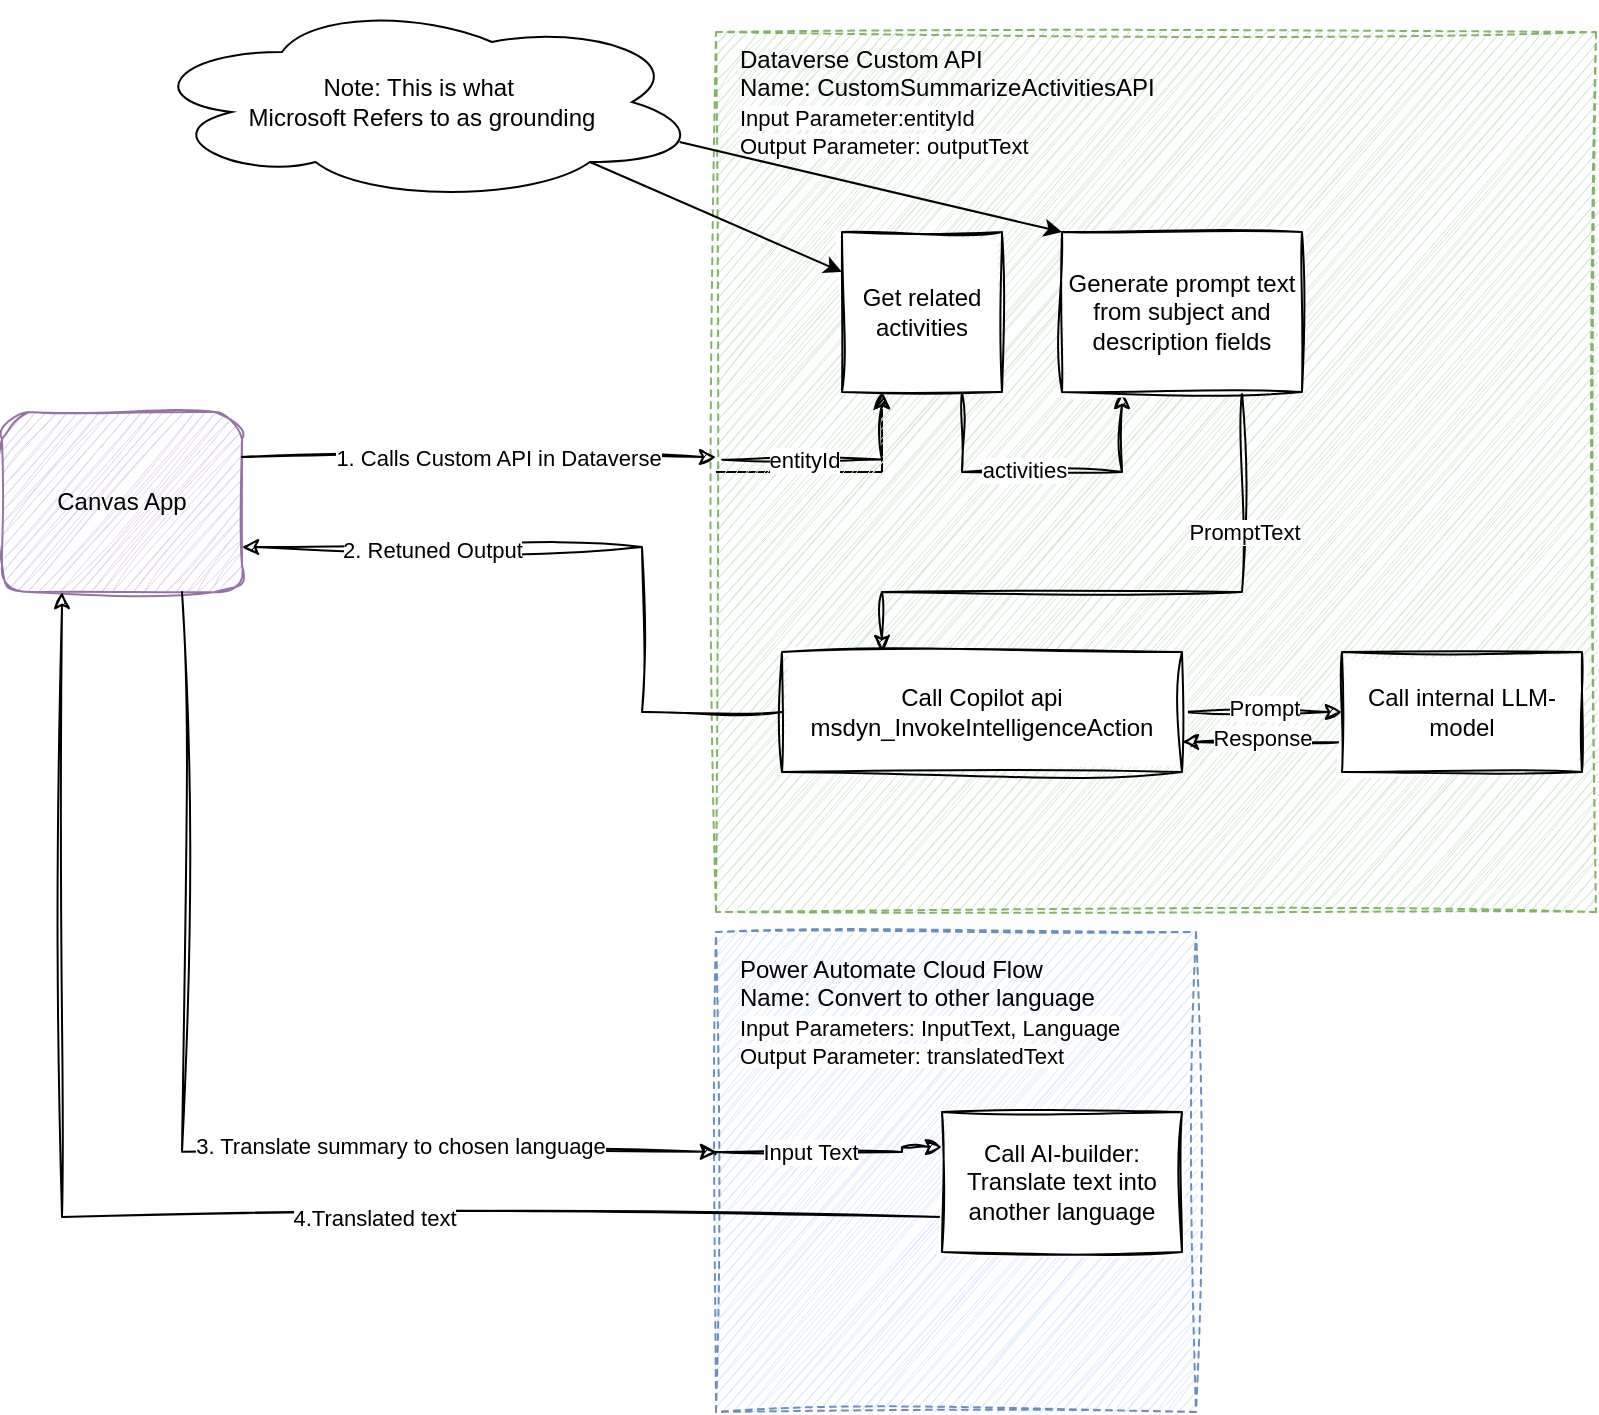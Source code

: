 <mxfile version="22.1.11" type="device">
  <diagram name="Page-1" id="a4FQxj2U6xWuOFuqYyEu">
    <mxGraphModel dx="1002" dy="535" grid="1" gridSize="10" guides="1" tooltips="1" connect="1" arrows="1" fold="1" page="1" pageScale="1" pageWidth="827" pageHeight="1169" math="0" shadow="0">
      <root>
        <mxCell id="0" />
        <mxCell id="1" parent="0" />
        <mxCell id="nQ7HZZswUodNL_FGGqRY-30" value="" style="whiteSpace=wrap;html=1;aspect=fixed;dashed=1;sketch=1;curveFitting=1;jiggle=2;fillColor=#dae8fc;strokeColor=#6c8ebf;" vertex="1" parent="1">
          <mxGeometry x="387" y="470" width="240" height="240" as="geometry" />
        </mxCell>
        <mxCell id="nQ7HZZswUodNL_FGGqRY-1" value="Canvas App" style="rounded=1;whiteSpace=wrap;html=1;sketch=1;curveFitting=1;jiggle=2;fillColor=#e1d5e7;strokeColor=#9673a6;" vertex="1" parent="1">
          <mxGeometry x="30" y="210" width="120" height="90" as="geometry" />
        </mxCell>
        <mxCell id="nQ7HZZswUodNL_FGGqRY-8" style="edgeStyle=orthogonalEdgeStyle;rounded=0;orthogonalLoop=1;jettySize=auto;html=1;exitX=0;exitY=0.5;exitDx=0;exitDy=0;entryX=0.25;entryY=1;entryDx=0;entryDy=0;" edge="1" parent="1" source="nQ7HZZswUodNL_FGGqRY-3" target="nQ7HZZswUodNL_FGGqRY-7">
          <mxGeometry relative="1" as="geometry">
            <Array as="points">
              <mxPoint x="470" y="240" />
            </Array>
          </mxGeometry>
        </mxCell>
        <mxCell id="nQ7HZZswUodNL_FGGqRY-3" value="" style="whiteSpace=wrap;html=1;aspect=fixed;dashed=1;sketch=1;curveFitting=1;jiggle=2;fillColor=#d5e8d4;strokeColor=#82b366;" vertex="1" parent="1">
          <mxGeometry x="387" y="20" width="440" height="440" as="geometry" />
        </mxCell>
        <mxCell id="nQ7HZZswUodNL_FGGqRY-4" value="Dataverse Custom API&lt;br&gt;Name: CustomSummarizeActivitiesAPI&lt;br style=&quot;border-color: var(--border-color); font-size: 11px;&quot;&gt;&lt;span style=&quot;font-size: 11px; background-color: rgb(255, 255, 255);&quot;&gt;Input Parameter:entityId&lt;br&gt;Output Parameter: outputText&lt;br&gt;&lt;/span&gt;" style="text;html=1;strokeColor=none;fillColor=none;align=left;verticalAlign=middle;whiteSpace=wrap;rounded=0;" vertex="1" parent="1">
          <mxGeometry x="397" y="20" width="223" height="70" as="geometry" />
        </mxCell>
        <mxCell id="nQ7HZZswUodNL_FGGqRY-11" style="edgeStyle=orthogonalEdgeStyle;rounded=0;orthogonalLoop=1;jettySize=auto;html=1;exitX=0.75;exitY=1;exitDx=0;exitDy=0;entryX=0.25;entryY=1;entryDx=0;entryDy=0;sketch=1;curveFitting=1;jiggle=2;" edge="1" parent="1" source="nQ7HZZswUodNL_FGGqRY-7" target="nQ7HZZswUodNL_FGGqRY-12">
          <mxGeometry relative="1" as="geometry">
            <mxPoint x="570" y="220" as="targetPoint" />
            <Array as="points">
              <mxPoint x="510" y="240" />
              <mxPoint x="590" y="240" />
            </Array>
          </mxGeometry>
        </mxCell>
        <mxCell id="nQ7HZZswUodNL_FGGqRY-16" value="activities" style="edgeLabel;html=1;align=center;verticalAlign=middle;resizable=0;points=[];" vertex="1" connectable="0" parent="nQ7HZZswUodNL_FGGqRY-11">
          <mxGeometry x="-0.11" y="1" relative="1" as="geometry">
            <mxPoint as="offset" />
          </mxGeometry>
        </mxCell>
        <mxCell id="nQ7HZZswUodNL_FGGqRY-7" value="Get related activities" style="whiteSpace=wrap;html=1;aspect=fixed;sketch=1;curveFitting=1;jiggle=2;" vertex="1" parent="1">
          <mxGeometry x="450" y="120" width="80" height="80" as="geometry" />
        </mxCell>
        <mxCell id="nQ7HZZswUodNL_FGGqRY-9" style="edgeStyle=orthogonalEdgeStyle;rounded=0;orthogonalLoop=1;jettySize=auto;html=1;entryX=0.25;entryY=1;entryDx=0;entryDy=0;exitX=0.007;exitY=0.486;exitDx=0;exitDy=0;exitPerimeter=0;sketch=1;curveFitting=1;jiggle=2;" edge="1" parent="1" source="nQ7HZZswUodNL_FGGqRY-3" target="nQ7HZZswUodNL_FGGqRY-7">
          <mxGeometry relative="1" as="geometry">
            <mxPoint x="410" y="240" as="sourcePoint" />
            <Array as="points">
              <mxPoint x="470" y="234" />
            </Array>
          </mxGeometry>
        </mxCell>
        <mxCell id="nQ7HZZswUodNL_FGGqRY-15" value="entityId" style="edgeLabel;html=1;align=center;verticalAlign=middle;resizable=0;points=[];" vertex="1" connectable="0" parent="nQ7HZZswUodNL_FGGqRY-9">
          <mxGeometry x="-0.281" relative="1" as="geometry">
            <mxPoint as="offset" />
          </mxGeometry>
        </mxCell>
        <mxCell id="nQ7HZZswUodNL_FGGqRY-14" style="edgeStyle=orthogonalEdgeStyle;rounded=0;orthogonalLoop=1;jettySize=auto;html=1;exitX=0.75;exitY=1;exitDx=0;exitDy=0;entryX=0.25;entryY=0;entryDx=0;entryDy=0;sketch=1;curveFitting=1;jiggle=2;" edge="1" parent="1" source="nQ7HZZswUodNL_FGGqRY-12" target="nQ7HZZswUodNL_FGGqRY-13">
          <mxGeometry relative="1" as="geometry">
            <Array as="points">
              <mxPoint x="650" y="300" />
              <mxPoint x="470" y="300" />
            </Array>
          </mxGeometry>
        </mxCell>
        <mxCell id="nQ7HZZswUodNL_FGGqRY-17" value="PromptText" style="edgeLabel;html=1;align=center;verticalAlign=middle;resizable=0;points=[];" vertex="1" connectable="0" parent="nQ7HZZswUodNL_FGGqRY-14">
          <mxGeometry x="-0.551" y="1" relative="1" as="geometry">
            <mxPoint as="offset" />
          </mxGeometry>
        </mxCell>
        <mxCell id="nQ7HZZswUodNL_FGGqRY-12" value="Generate prompt text from subject and description fields" style="rounded=0;whiteSpace=wrap;html=1;sketch=1;curveFitting=1;jiggle=2;" vertex="1" parent="1">
          <mxGeometry x="560" y="120" width="120" height="80" as="geometry" />
        </mxCell>
        <mxCell id="nQ7HZZswUodNL_FGGqRY-19" value="" style="edgeStyle=orthogonalEdgeStyle;rounded=0;orthogonalLoop=1;jettySize=auto;html=1;sketch=1;curveFitting=1;jiggle=2;" edge="1" parent="1" source="nQ7HZZswUodNL_FGGqRY-13" target="nQ7HZZswUodNL_FGGqRY-18">
          <mxGeometry relative="1" as="geometry" />
        </mxCell>
        <mxCell id="nQ7HZZswUodNL_FGGqRY-26" value="Prompt" style="edgeLabel;html=1;align=center;verticalAlign=middle;resizable=0;points=[];" vertex="1" connectable="0" parent="nQ7HZZswUodNL_FGGqRY-19">
          <mxGeometry x="0.007" y="2" relative="1" as="geometry">
            <mxPoint as="offset" />
          </mxGeometry>
        </mxCell>
        <mxCell id="nQ7HZZswUodNL_FGGqRY-28" style="edgeStyle=orthogonalEdgeStyle;rounded=0;orthogonalLoop=1;jettySize=auto;html=1;exitX=0;exitY=0.5;exitDx=0;exitDy=0;entryX=1;entryY=0.75;entryDx=0;entryDy=0;sketch=1;curveFitting=1;jiggle=2;" edge="1" parent="1" source="nQ7HZZswUodNL_FGGqRY-13" target="nQ7HZZswUodNL_FGGqRY-1">
          <mxGeometry relative="1" as="geometry">
            <Array as="points">
              <mxPoint x="350" y="360" />
              <mxPoint x="350" y="278" />
            </Array>
          </mxGeometry>
        </mxCell>
        <mxCell id="nQ7HZZswUodNL_FGGqRY-29" value="2. Retuned Output" style="edgeLabel;html=1;align=center;verticalAlign=middle;resizable=0;points=[];" vertex="1" connectable="0" parent="nQ7HZZswUodNL_FGGqRY-28">
          <mxGeometry x="0.46" y="1" relative="1" as="geometry">
            <mxPoint as="offset" />
          </mxGeometry>
        </mxCell>
        <mxCell id="nQ7HZZswUodNL_FGGqRY-13" value="Call Copilot api msdyn_InvokeIntelligenceAction" style="rounded=0;whiteSpace=wrap;html=1;sketch=1;curveFitting=1;jiggle=2;" vertex="1" parent="1">
          <mxGeometry x="420" y="330" width="200" height="60" as="geometry" />
        </mxCell>
        <mxCell id="nQ7HZZswUodNL_FGGqRY-25" style="edgeStyle=orthogonalEdgeStyle;rounded=0;orthogonalLoop=1;jettySize=auto;html=1;exitX=0;exitY=0.75;exitDx=0;exitDy=0;entryX=1;entryY=0.75;entryDx=0;entryDy=0;sketch=1;curveFitting=1;jiggle=2;" edge="1" parent="1" source="nQ7HZZswUodNL_FGGqRY-18" target="nQ7HZZswUodNL_FGGqRY-13">
          <mxGeometry relative="1" as="geometry" />
        </mxCell>
        <mxCell id="nQ7HZZswUodNL_FGGqRY-27" value="Response" style="edgeLabel;html=1;align=center;verticalAlign=middle;resizable=0;points=[];" vertex="1" connectable="0" parent="nQ7HZZswUodNL_FGGqRY-25">
          <mxGeometry x="-0.006" y="-2" relative="1" as="geometry">
            <mxPoint as="offset" />
          </mxGeometry>
        </mxCell>
        <mxCell id="nQ7HZZswUodNL_FGGqRY-18" value="Call internal LLM-model" style="whiteSpace=wrap;html=1;rounded=0;sketch=1;curveFitting=1;jiggle=2;" vertex="1" parent="1">
          <mxGeometry x="700" y="330" width="120" height="60" as="geometry" />
        </mxCell>
        <mxCell id="nQ7HZZswUodNL_FGGqRY-22" style="edgeStyle=orthogonalEdgeStyle;rounded=0;orthogonalLoop=1;jettySize=auto;html=1;exitX=1;exitY=0.25;exitDx=0;exitDy=0;entryX=0;entryY=0.483;entryDx=0;entryDy=0;entryPerimeter=0;sketch=1;curveFitting=1;jiggle=2;" edge="1" parent="1" source="nQ7HZZswUodNL_FGGqRY-1" target="nQ7HZZswUodNL_FGGqRY-3">
          <mxGeometry relative="1" as="geometry" />
        </mxCell>
        <mxCell id="nQ7HZZswUodNL_FGGqRY-23" value="1. Calls Custom API in Dataverse" style="edgeLabel;html=1;align=center;verticalAlign=middle;resizable=0;points=[];" vertex="1" connectable="0" parent="nQ7HZZswUodNL_FGGqRY-22">
          <mxGeometry x="0.082" relative="1" as="geometry">
            <mxPoint as="offset" />
          </mxGeometry>
        </mxCell>
        <mxCell id="nQ7HZZswUodNL_FGGqRY-38" style="edgeStyle=orthogonalEdgeStyle;rounded=0;orthogonalLoop=1;jettySize=auto;html=1;exitX=-0.001;exitY=0.463;exitDx=0;exitDy=0;entryX=0;entryY=0.25;entryDx=0;entryDy=0;exitPerimeter=0;sketch=1;curveFitting=1;jiggle=2;" edge="1" parent="1" source="nQ7HZZswUodNL_FGGqRY-30" target="nQ7HZZswUodNL_FGGqRY-34">
          <mxGeometry relative="1" as="geometry">
            <Array as="points">
              <mxPoint x="387" y="580" />
              <mxPoint x="480" y="580" />
              <mxPoint x="480" y="578" />
            </Array>
          </mxGeometry>
        </mxCell>
        <mxCell id="nQ7HZZswUodNL_FGGqRY-39" value="Input Text" style="edgeLabel;html=1;align=center;verticalAlign=middle;resizable=0;points=[];" vertex="1" connectable="0" parent="nQ7HZZswUodNL_FGGqRY-38">
          <mxGeometry x="-0.177" relative="1" as="geometry">
            <mxPoint as="offset" />
          </mxGeometry>
        </mxCell>
        <mxCell id="nQ7HZZswUodNL_FGGqRY-31" value="Power Automate Cloud Flow&lt;br&gt;Name: Convert to other language&lt;br style=&quot;border-color: var(--border-color); font-size: 11px;&quot;&gt;&lt;span style=&quot;font-size: 11px; background-color: rgb(255, 255, 255);&quot;&gt;Input Parameters: InputText, Language&lt;br&gt;Output Parameter: translatedText&lt;br&gt;&lt;/span&gt;" style="text;html=1;strokeColor=none;fillColor=none;align=left;verticalAlign=middle;whiteSpace=wrap;rounded=0;" vertex="1" parent="1">
          <mxGeometry x="397" y="480" width="223" height="60" as="geometry" />
        </mxCell>
        <mxCell id="nQ7HZZswUodNL_FGGqRY-32" style="edgeStyle=orthogonalEdgeStyle;rounded=0;orthogonalLoop=1;jettySize=auto;html=1;exitX=0.75;exitY=1;exitDx=0;exitDy=0;entryX=0.002;entryY=0.458;entryDx=0;entryDy=0;entryPerimeter=0;sketch=1;curveFitting=1;jiggle=2;" edge="1" parent="1" source="nQ7HZZswUodNL_FGGqRY-1" target="nQ7HZZswUodNL_FGGqRY-30">
          <mxGeometry relative="1" as="geometry" />
        </mxCell>
        <mxCell id="nQ7HZZswUodNL_FGGqRY-33" value="3. Translate summary to chosen language" style="edgeLabel;html=1;align=center;verticalAlign=middle;resizable=0;points=[];" vertex="1" connectable="0" parent="nQ7HZZswUodNL_FGGqRY-32">
          <mxGeometry x="0.422" y="3" relative="1" as="geometry">
            <mxPoint as="offset" />
          </mxGeometry>
        </mxCell>
        <mxCell id="nQ7HZZswUodNL_FGGqRY-40" style="edgeStyle=orthogonalEdgeStyle;rounded=0;orthogonalLoop=1;jettySize=auto;html=1;exitX=0;exitY=0.75;exitDx=0;exitDy=0;entryX=0.25;entryY=1;entryDx=0;entryDy=0;sketch=1;curveFitting=1;jiggle=2;" edge="1" parent="1" source="nQ7HZZswUodNL_FGGqRY-34" target="nQ7HZZswUodNL_FGGqRY-1">
          <mxGeometry relative="1" as="geometry" />
        </mxCell>
        <mxCell id="nQ7HZZswUodNL_FGGqRY-41" value="4.Translated text" style="edgeLabel;html=1;align=center;verticalAlign=middle;resizable=0;points=[];" vertex="1" connectable="0" parent="nQ7HZZswUodNL_FGGqRY-40">
          <mxGeometry x="-0.244" relative="1" as="geometry">
            <mxPoint as="offset" />
          </mxGeometry>
        </mxCell>
        <mxCell id="nQ7HZZswUodNL_FGGqRY-34" value="Call AI-builder: Translate text into another language" style="rounded=0;whiteSpace=wrap;html=1;sketch=1;curveFitting=1;jiggle=2;" vertex="1" parent="1">
          <mxGeometry x="500" y="560" width="120" height="70" as="geometry" />
        </mxCell>
        <mxCell id="nQ7HZZswUodNL_FGGqRY-42" value="" style="endArrow=classic;html=1;rounded=0;entryX=0;entryY=0.25;entryDx=0;entryDy=0;exitX=0.8;exitY=0.8;exitDx=0;exitDy=0;exitPerimeter=0;" edge="1" parent="1" source="nQ7HZZswUodNL_FGGqRY-43" target="nQ7HZZswUodNL_FGGqRY-7">
          <mxGeometry width="50" height="50" relative="1" as="geometry">
            <mxPoint x="280" y="90" as="sourcePoint" />
            <mxPoint x="260" y="20" as="targetPoint" />
          </mxGeometry>
        </mxCell>
        <mxCell id="nQ7HZZswUodNL_FGGqRY-43" value="Note: This is what&amp;nbsp;&lt;br&gt;Microsoft Refers to as grounding" style="ellipse;shape=cloud;whiteSpace=wrap;html=1;" vertex="1" parent="1">
          <mxGeometry x="100" y="5" width="280" height="100" as="geometry" />
        </mxCell>
        <mxCell id="nQ7HZZswUodNL_FGGqRY-44" value="" style="endArrow=classic;html=1;rounded=0;exitX=0.96;exitY=0.7;exitDx=0;exitDy=0;exitPerimeter=0;entryX=0;entryY=0;entryDx=0;entryDy=0;" edge="1" parent="1" source="nQ7HZZswUodNL_FGGqRY-43" target="nQ7HZZswUodNL_FGGqRY-12">
          <mxGeometry width="50" height="50" relative="1" as="geometry">
            <mxPoint x="350" y="260" as="sourcePoint" />
            <mxPoint x="400" y="210" as="targetPoint" />
          </mxGeometry>
        </mxCell>
      </root>
    </mxGraphModel>
  </diagram>
</mxfile>

